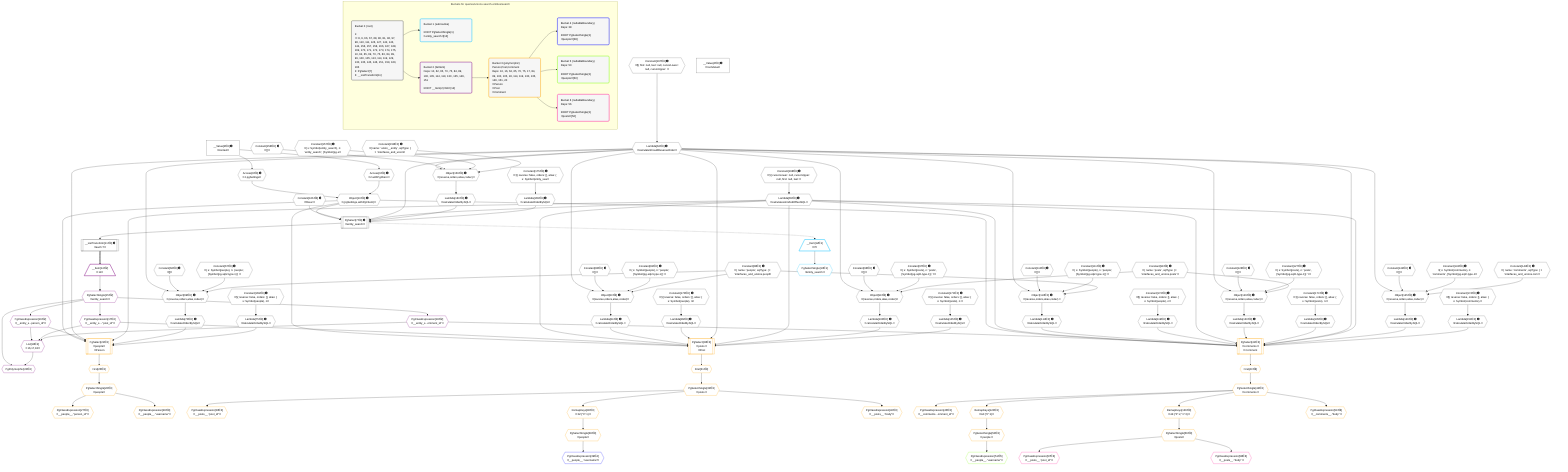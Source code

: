 %%{init: {'themeVariables': { 'fontSize': '12px'}}}%%
graph TD
    classDef path fill:#eee,stroke:#000,color:#000
    classDef plan fill:#fff,stroke-width:1px,color:#000
    classDef itemplan fill:#fff,stroke-width:2px,color:#000
    classDef unbatchedplan fill:#dff,stroke-width:1px,color:#000
    classDef sideeffectplan fill:#fcc,stroke-width:2px,color:#000
    classDef bucket fill:#f6f6f6,color:#000,stroke-width:2px,text-align:left


    %% plan dependencies
    PgSelect7[["PgSelect[7∈0] ➊<br />ᐸentity_searchᐳ"]]:::plan
    Object10{{"Object[10∈0] ➊<br />ᐸ{pgSettings,withPgClient}ᐳ"}}:::plan
    Constant166{{"Constant[166∈0] ➊<br />ᐸ'Dave'ᐳ"}}:::plan
    Lambda62{{"Lambda[62∈0] ➊<br />ᐸcalculateShouldReverseOrderᐳ"}}:::plan
    Lambda65{{"Lambda[65∈0] ➊<br />ᐸcalculateLimitAndOffsetSQLᐳ"}}:::plan
    Lambda160{{"Lambda[160∈0] ➊<br />ᐸcalculateOrderBySQLᐳ"}}:::plan
    Lambda165{{"Lambda[165∈0] ➊<br />ᐸcalculateOrderBySQLᐳ"}}:::plan
    Object10 & Constant166 & Lambda62 & Lambda65 & Lambda160 & Lambda165 --> PgSelect7
    Object69{{"Object[69∈0] ➊<br />ᐸ{reverse,orders,alias,codec}ᐳ"}}:::plan
    Constant66{{"Constant[66∈0] ➊<br />ᐸ[]ᐳ"}}:::plan
    Constant67{{"Constant[67∈0] ➊<br />ᐸ{ s: Symbol(people), n: 'people', [Symbol(pg-sql2-type-1)]: ᐳ"}}:::plan
    Constant68{{"Constant[68∈0] ➊<br />ᐸ{ name: 'people', sqlType: { t: 'interfaces_and_unions.peoplᐳ"}}:::plan
    Lambda62 & Constant66 & Constant67 & Constant68 --> Object69
    Object83{{"Object[83∈0] ➊<br />ᐸ{reverse,orders,alias,codec}ᐳ"}}:::plan
    Constant80{{"Constant[80∈0] ➊<br />ᐸ[]ᐳ"}}:::plan
    Constant81{{"Constant[81∈0] ➊<br />ᐸ{ s: Symbol(people), n: 'people', [Symbol(pg-sql2-type-1)]: ᐳ"}}:::plan
    Lambda62 & Constant80 & Constant81 & Constant68 --> Object83
    Object99{{"Object[99∈0] ➊<br />ᐸ{reverse,orders,alias,codec}ᐳ"}}:::plan
    Constant96{{"Constant[96∈0] ➊<br />ᐸ[]ᐳ"}}:::plan
    Constant97{{"Constant[97∈0] ➊<br />ᐸ{ s: Symbol(posts), n: 'posts', [Symbol(pg-sql2-type-1)]: 'Iᐳ"}}:::plan
    Constant98{{"Constant[98∈0] ➊<br />ᐸ{ name: 'posts', sqlType: { t: 'interfaces_and_unions.posts'ᐳ"}}:::plan
    Lambda62 & Constant96 & Constant97 & Constant98 --> Object99
    Object113{{"Object[113∈0] ➊<br />ᐸ{reverse,orders,alias,codec}ᐳ"}}:::plan
    Constant110{{"Constant[110∈0] ➊<br />ᐸ[]ᐳ"}}:::plan
    Constant111{{"Constant[111∈0] ➊<br />ᐸ{ s: Symbol(people), n: 'people', [Symbol(pg-sql2-type-1)]: ᐳ"}}:::plan
    Lambda62 & Constant110 & Constant111 & Constant68 --> Object113
    Object129{{"Object[129∈0] ➊<br />ᐸ{reverse,orders,alias,codec}ᐳ"}}:::plan
    Constant126{{"Constant[126∈0] ➊<br />ᐸ[]ᐳ"}}:::plan
    Constant127{{"Constant[127∈0] ➊<br />ᐸ{ s: Symbol(posts), n: 'posts', [Symbol(pg-sql2-type-1)]: 'Iᐳ"}}:::plan
    Lambda62 & Constant126 & Constant127 & Constant98 --> Object129
    Object145{{"Object[145∈0] ➊<br />ᐸ{reverse,orders,alias,codec}ᐳ"}}:::plan
    Constant142{{"Constant[142∈0] ➊<br />ᐸ[]ᐳ"}}:::plan
    Constant143{{"Constant[143∈0] ➊<br />ᐸ{ s: Symbol(comments), n: 'comments', [Symbol(pg-sql2-type-1ᐳ"}}:::plan
    Constant144{{"Constant[144∈0] ➊<br />ᐸ{ name: 'comments', sqlType: { t: 'interfaces_and_unions.comᐳ"}}:::plan
    Lambda62 & Constant142 & Constant143 & Constant144 --> Object145
    Object159{{"Object[159∈0] ➊<br />ᐸ{reverse,orders,alias,codec}ᐳ"}}:::plan
    Constant156{{"Constant[156∈0] ➊<br />ᐸ[]ᐳ"}}:::plan
    Constant157{{"Constant[157∈0] ➊<br />ᐸ{ s: Symbol(entity_search), n: 'entity_search', [Symbol(pg-sᐳ"}}:::plan
    Constant158{{"Constant[158∈0] ➊<br />ᐸ{ name: 'union__entity', sqlType: { t: 'interfaces_and_unionᐳ"}}:::plan
    Lambda62 & Constant156 & Constant157 & Constant158 --> Object159
    Access8{{"Access[8∈0] ➊<br />ᐸ2.pgSettingsᐳ"}}:::plan
    Access9{{"Access[9∈0] ➊<br />ᐸ2.withPgClientᐳ"}}:::plan
    Access8 & Access9 --> Object10
    __Value2["__Value[2∈0] ➊<br />ᐸcontextᐳ"]:::plan
    __Value2 --> Access8
    __Value2 --> Access9
    __ListTransform11[["__ListTransform[11∈0] ➊<br />ᐸeach:7ᐳ"]]:::plan
    PgSelect7 --> __ListTransform11
    Constant167{{"Constant[167∈0] ➊<br />ᐸ§{ first: null, last: null, cursorLower: null, cursorUpper: ᐳ"}}:::plan
    Constant167 --> Lambda62
    Constant168{{"Constant[168∈0] ➊<br />ᐸ§{ cursorLower: null, cursorUpper: null, first: null, last: ᐳ"}}:::plan
    Constant168 --> Lambda65
    Lambda70{{"Lambda[70∈0] ➊<br />ᐸcalculateOrderBySQLᐳ"}}:::plan
    Object69 --> Lambda70
    Lambda75{{"Lambda[75∈0] ➊<br />ᐸcalculateOrderBySQLᐳ"}}:::plan
    Constant169{{"Constant[169∈0] ➊<br />ᐸ§{ reverse: false, orders: [], alias: { s: Symbol(people), nᐳ"}}:::plan
    Constant169 --> Lambda75
    Lambda84{{"Lambda[84∈0] ➊<br />ᐸcalculateOrderBySQLᐳ"}}:::plan
    Object83 --> Lambda84
    Lambda89{{"Lambda[89∈0] ➊<br />ᐸcalculateOrderBySQLᐳ"}}:::plan
    Constant170{{"Constant[170∈0] ➊<br />ᐸ§{ reverse: false, orders: [], alias: { s: Symbol(people), nᐳ"}}:::plan
    Constant170 --> Lambda89
    Lambda100{{"Lambda[100∈0] ➊<br />ᐸcalculateOrderBySQLᐳ"}}:::plan
    Object99 --> Lambda100
    Lambda105{{"Lambda[105∈0] ➊<br />ᐸcalculateOrderBySQLᐳ"}}:::plan
    Constant171{{"Constant[171∈0] ➊<br />ᐸ§{ reverse: false, orders: [], alias: { s: Symbol(posts), n:ᐳ"}}:::plan
    Constant171 --> Lambda105
    Lambda114{{"Lambda[114∈0] ➊<br />ᐸcalculateOrderBySQLᐳ"}}:::plan
    Object113 --> Lambda114
    Lambda119{{"Lambda[119∈0] ➊<br />ᐸcalculateOrderBySQLᐳ"}}:::plan
    Constant172{{"Constant[172∈0] ➊<br />ᐸ§{ reverse: false, orders: [], alias: { s: Symbol(people), nᐳ"}}:::plan
    Constant172 --> Lambda119
    Lambda130{{"Lambda[130∈0] ➊<br />ᐸcalculateOrderBySQLᐳ"}}:::plan
    Object129 --> Lambda130
    Lambda135{{"Lambda[135∈0] ➊<br />ᐸcalculateOrderBySQLᐳ"}}:::plan
    Constant173{{"Constant[173∈0] ➊<br />ᐸ§{ reverse: false, orders: [], alias: { s: Symbol(posts), n:ᐳ"}}:::plan
    Constant173 --> Lambda135
    Lambda146{{"Lambda[146∈0] ➊<br />ᐸcalculateOrderBySQLᐳ"}}:::plan
    Object145 --> Lambda146
    Lambda151{{"Lambda[151∈0] ➊<br />ᐸcalculateOrderBySQLᐳ"}}:::plan
    Constant174{{"Constant[174∈0] ➊<br />ᐸ§{ reverse: false, orders: [], alias: { s: Symbol(comments),ᐳ"}}:::plan
    Constant174 --> Lambda151
    Object159 --> Lambda160
    Constant175{{"Constant[175∈0] ➊<br />ᐸ§{ reverse: false, orders: [], alias: { s: Symbol(entity_seaᐳ"}}:::plan
    Constant175 --> Lambda165
    __Value4["__Value[4∈0] ➊<br />ᐸrootValueᐳ"]:::plan
    __Item12[/"__Item[12∈1]<br />ᐸ7ᐳ"\]:::itemplan
    PgSelect7 -.-> __Item12
    PgSelectSingle13{{"PgSelectSingle[13∈1]<br />ᐸentity_searchᐳ"}}:::plan
    __Item12 --> PgSelectSingle13
    List19{{"List[19∈2]<br />ᐸ16,17,18ᐳ"}}:::plan
    PgClassExpression16{{"PgClassExpression[16∈2]<br />ᐸ__entity_s...person_id”ᐳ"}}:::plan
    PgClassExpression17{{"PgClassExpression[17∈2]<br />ᐸ__entity_s....”post_id”ᐳ"}}:::plan
    PgClassExpression18{{"PgClassExpression[18∈2]<br />ᐸ__entity_s...omment_id”ᐳ"}}:::plan
    PgClassExpression16 & PgClassExpression17 & PgClassExpression18 --> List19
    PgPolymorphic20{{"PgPolymorphic[20∈2]"}}:::plan
    PgSelectSingle15{{"PgSelectSingle[15∈2]<br />ᐸentity_searchᐳ"}}:::plan
    PgSelectSingle15 & List19 --> PgPolymorphic20
    __Item14[/"__Item[14∈2]<br />ᐸ11ᐳ"\]:::itemplan
    __ListTransform11 ==> __Item14
    __Item14 --> PgSelectSingle15
    PgSelectSingle15 --> PgClassExpression16
    PgSelectSingle15 --> PgClassExpression17
    PgSelectSingle15 --> PgClassExpression18
    PgSelect41[["PgSelect[41∈3]<br />ᐸcommentsᐳ<br />ᐳComment"]]:::plan
    Object10 & PgClassExpression18 & Lambda65 & Lambda114 & Lambda119 & Lambda65 & Lambda130 & Lambda135 & Lambda62 & Lambda65 & Lambda146 & Lambda151 --> PgSelect41
    PgSelect29[["PgSelect[29∈3]<br />ᐸpostsᐳ<br />ᐳPost"]]:::plan
    Object10 & PgClassExpression17 & Lambda65 & Lambda84 & Lambda89 & Lambda62 & Lambda65 & Lambda100 & Lambda105 --> PgSelect29
    PgSelect21[["PgSelect[21∈3]<br />ᐸpeopleᐳ<br />ᐳPerson"]]:::plan
    Object10 & PgClassExpression16 & Lambda62 & Lambda65 & Lambda70 & Lambda75 --> PgSelect21
    First25{{"First[25∈3]"}}:::plan
    PgSelect21 --> First25
    PgSelectSingle26{{"PgSelectSingle[26∈3]<br />ᐸpeopleᐳ"}}:::plan
    First25 --> PgSelectSingle26
    PgClassExpression27{{"PgClassExpression[27∈3]<br />ᐸ__people__.”person_id”ᐳ"}}:::plan
    PgSelectSingle26 --> PgClassExpression27
    PgClassExpression28{{"PgClassExpression[28∈3]<br />ᐸ__people__.”username”ᐳ"}}:::plan
    PgSelectSingle26 --> PgClassExpression28
    First31{{"First[31∈3]"}}:::plan
    PgSelect29 --> First31
    PgSelectSingle32{{"PgSelectSingle[32∈3]<br />ᐸpostsᐳ"}}:::plan
    First31 --> PgSelectSingle32
    PgClassExpression33{{"PgClassExpression[33∈3]<br />ᐸ__posts__.”post_id”ᐳ"}}:::plan
    PgSelectSingle32 --> PgClassExpression33
    PgSelectSingle38{{"PgSelectSingle[38∈3]<br />ᐸpeopleᐳ"}}:::plan
    RemapKeys90{{"RemapKeys[90∈3]<br />ᐸ32:{”0”:1}ᐳ"}}:::plan
    RemapKeys90 --> PgSelectSingle38
    PgClassExpression40{{"PgClassExpression[40∈3]<br />ᐸ__posts__.”body”ᐳ"}}:::plan
    PgSelectSingle32 --> PgClassExpression40
    First43{{"First[43∈3]"}}:::plan
    PgSelect41 --> First43
    PgSelectSingle44{{"PgSelectSingle[44∈3]<br />ᐸcommentsᐳ"}}:::plan
    First43 --> PgSelectSingle44
    PgClassExpression45{{"PgClassExpression[45∈3]<br />ᐸ__comments...omment_id”ᐳ"}}:::plan
    PgSelectSingle44 --> PgClassExpression45
    PgSelectSingle50{{"PgSelectSingle[50∈3]<br />ᐸpeopleᐳ"}}:::plan
    RemapKeys120{{"RemapKeys[120∈3]<br />ᐸ44:{”0”:1}ᐳ"}}:::plan
    RemapKeys120 --> PgSelectSingle50
    PgSelectSingle56{{"PgSelectSingle[56∈3]<br />ᐸpostsᐳ"}}:::plan
    RemapKeys136{{"RemapKeys[136∈3]<br />ᐸ44:{”0”:2,”1”:3}ᐳ"}}:::plan
    RemapKeys136 --> PgSelectSingle56
    PgClassExpression59{{"PgClassExpression[59∈3]<br />ᐸ__comments__.”body”ᐳ"}}:::plan
    PgSelectSingle44 --> PgClassExpression59
    PgSelectSingle32 --> RemapKeys90
    PgSelectSingle44 --> RemapKeys120
    PgSelectSingle44 --> RemapKeys136
    PgClassExpression39{{"PgClassExpression[39∈4]<br />ᐸ__people__.”username”ᐳ"}}:::plan
    PgSelectSingle38 --> PgClassExpression39
    PgClassExpression51{{"PgClassExpression[51∈5]<br />ᐸ__people__.”username”ᐳ"}}:::plan
    PgSelectSingle50 --> PgClassExpression51
    PgClassExpression57{{"PgClassExpression[57∈6]<br />ᐸ__posts__.”post_id”ᐳ"}}:::plan
    PgSelectSingle56 --> PgClassExpression57
    PgClassExpression58{{"PgClassExpression[58∈6]<br />ᐸ__posts__.”body”ᐳ"}}:::plan
    PgSelectSingle56 --> PgClassExpression58

    %% define steps

    subgraph "Buckets for queries/unions-search-entities/search"
    Bucket0("Bucket 0 (root)<br /><br />1: <br />ᐳ: 8, 9, 66, 67, 68, 80, 81, 96, 97, 98, 110, 111, 126, 127, 142, 143, 144, 156, 157, 158, 166, 167, 168, 169, 170, 171, 172, 173, 174, 175, 10, 62, 65, 69, 70, 75, 83, 84, 89, 99, 100, 105, 113, 114, 119, 129, 130, 135, 145, 146, 151, 159, 160, 165<br />2: PgSelect[7]<br />3: __ListTransform[11]"):::bucket
    classDef bucket0 stroke:#696969
    class Bucket0,__Value2,__Value4,PgSelect7,Access8,Access9,Object10,__ListTransform11,Lambda62,Lambda65,Constant66,Constant67,Constant68,Object69,Lambda70,Lambda75,Constant80,Constant81,Object83,Lambda84,Lambda89,Constant96,Constant97,Constant98,Object99,Lambda100,Lambda105,Constant110,Constant111,Object113,Lambda114,Lambda119,Constant126,Constant127,Object129,Lambda130,Lambda135,Constant142,Constant143,Constant144,Object145,Lambda146,Lambda151,Constant156,Constant157,Constant158,Object159,Lambda160,Lambda165,Constant166,Constant167,Constant168,Constant169,Constant170,Constant171,Constant172,Constant173,Constant174,Constant175 bucket0
    Bucket1("Bucket 1 (subroutine)<br /><br />ROOT PgSelectSingle{1}ᐸentity_searchᐳ[13]"):::bucket
    classDef bucket1 stroke:#00bfff
    class Bucket1,__Item12,PgSelectSingle13 bucket1
    Bucket2("Bucket 2 (listItem)<br />Deps: 10, 62, 65, 70, 75, 84, 89, 100, 105, 114, 119, 130, 135, 146, 151<br /><br />ROOT __Item{2}ᐸ11ᐳ[14]"):::bucket
    classDef bucket2 stroke:#7f007f
    class Bucket2,__Item14,PgSelectSingle15,PgClassExpression16,PgClassExpression17,PgClassExpression18,List19,PgPolymorphic20 bucket2
    Bucket3("Bucket 3 (polymorphic)<br />Person,Post,Comment<br />Deps: 10, 16, 62, 65, 70, 75, 17, 84, 89, 100, 105, 18, 114, 119, 130, 135, 146, 151, 20<br />ᐳPerson<br />ᐳPost<br />ᐳComment"):::bucket
    classDef bucket3 stroke:#ffa500
    class Bucket3,PgSelect21,First25,PgSelectSingle26,PgClassExpression27,PgClassExpression28,PgSelect29,First31,PgSelectSingle32,PgClassExpression33,PgSelectSingle38,PgClassExpression40,PgSelect41,First43,PgSelectSingle44,PgClassExpression45,PgSelectSingle50,PgSelectSingle56,PgClassExpression59,RemapKeys90,RemapKeys120,RemapKeys136 bucket3
    Bucket4("Bucket 4 (nullableBoundary)<br />Deps: 38<br /><br />ROOT PgSelectSingle{3}ᐸpeopleᐳ[38]"):::bucket
    classDef bucket4 stroke:#0000ff
    class Bucket4,PgClassExpression39 bucket4
    Bucket5("Bucket 5 (nullableBoundary)<br />Deps: 50<br /><br />ROOT PgSelectSingle{3}ᐸpeopleᐳ[50]"):::bucket
    classDef bucket5 stroke:#7fff00
    class Bucket5,PgClassExpression51 bucket5
    Bucket6("Bucket 6 (nullableBoundary)<br />Deps: 56<br /><br />ROOT PgSelectSingle{3}ᐸpostsᐳ[56]"):::bucket
    classDef bucket6 stroke:#ff1493
    class Bucket6,PgClassExpression57,PgClassExpression58 bucket6
    Bucket0 --> Bucket1 & Bucket2
    Bucket2 --> Bucket3
    Bucket3 --> Bucket4 & Bucket5 & Bucket6
    end